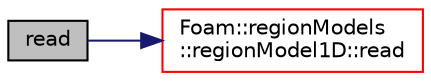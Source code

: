 digraph "read"
{
  bgcolor="transparent";
  edge [fontname="Helvetica",fontsize="10",labelfontname="Helvetica",labelfontsize="10"];
  node [fontname="Helvetica",fontsize="10",shape=record];
  rankdir="LR";
  Node150 [label="read",height=0.2,width=0.4,color="black", fillcolor="grey75", style="filled", fontcolor="black"];
  Node150 -> Node151 [color="midnightblue",fontsize="10",style="solid",fontname="Helvetica"];
  Node151 [label="Foam::regionModels\l::regionModel1D::read",height=0.2,width=0.4,color="red",URL="$a30077.html#af816873151ddb0126e98bb2f914d8ed5",tooltip="Read control parameters from dictionary. "];
}
